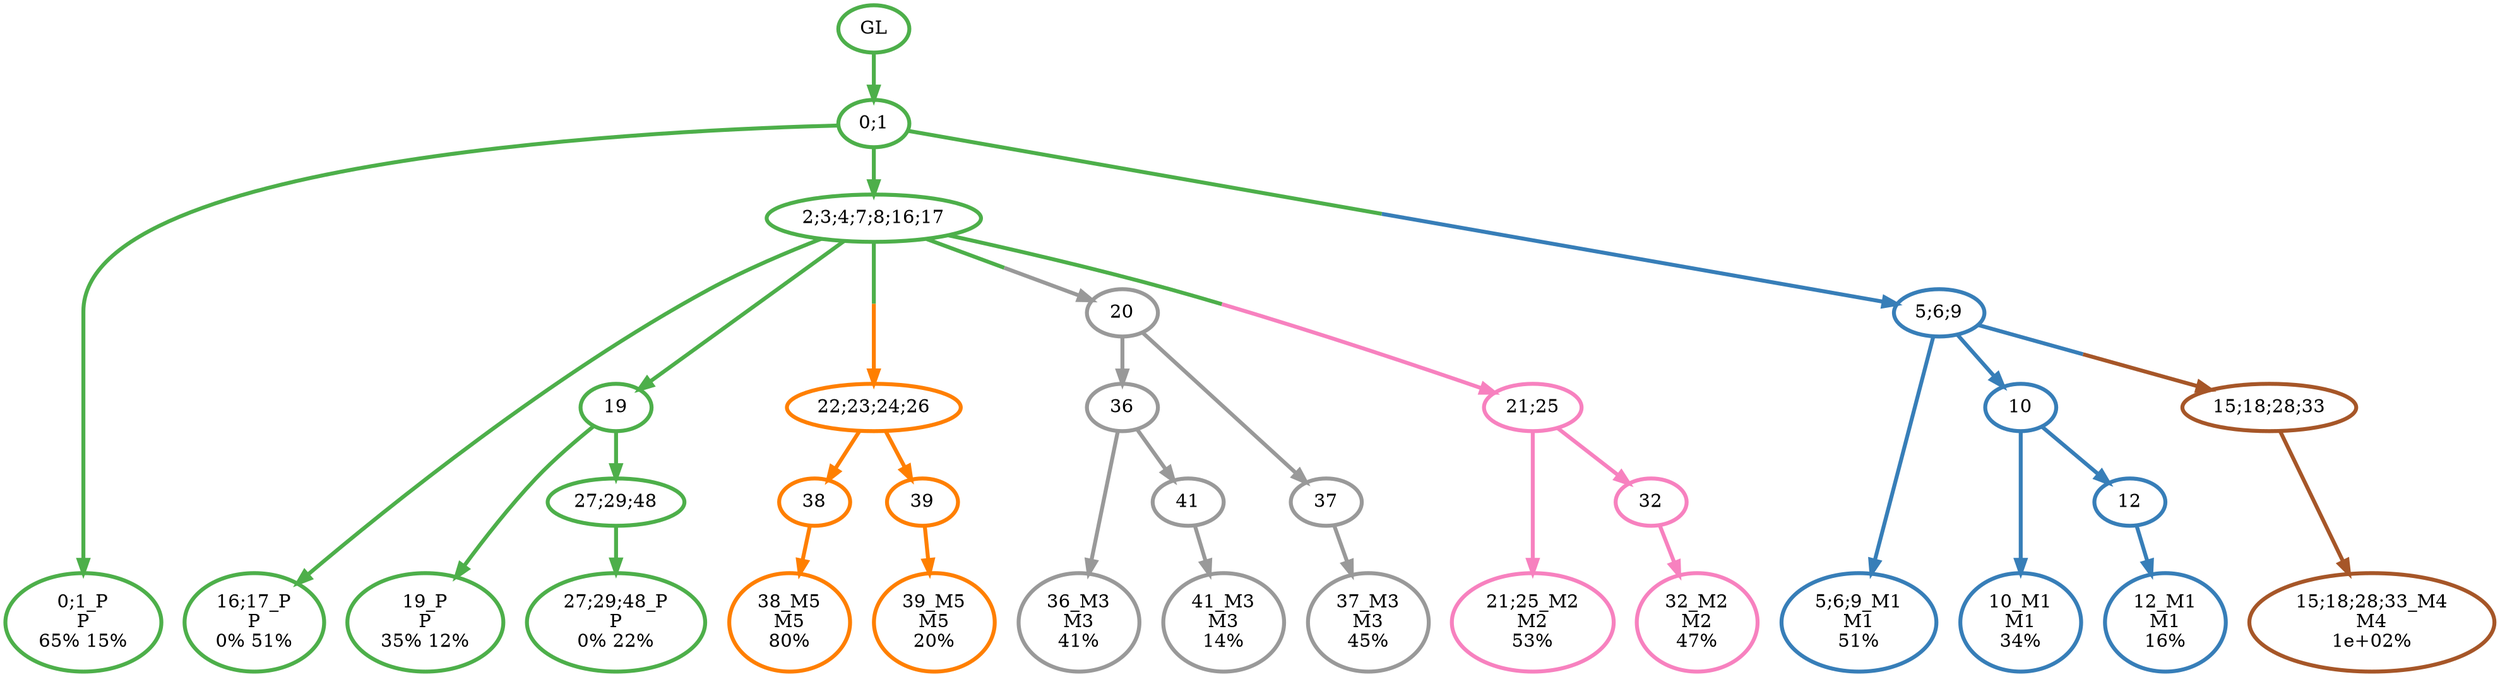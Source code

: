 digraph T {
	{
		rank=same
		30 [penwidth=3,colorscheme=set19,color=3,label="0;1_P\nP\n65% 15%"]
		28 [penwidth=3,colorscheme=set19,color=3,label="16;17_P\nP\n0% 51%"]
		26 [penwidth=3,colorscheme=set19,color=3,label="19_P\nP\n35% 12%"]
		24 [penwidth=3,colorscheme=set19,color=3,label="27;29;48_P\nP\n0% 22%"]
		23 [penwidth=3,colorscheme=set19,color=2,label="5;6;9_M1\nM1\n51%"]
		21 [penwidth=3,colorscheme=set19,color=2,label="10_M1\nM1\n34%"]
		19 [penwidth=3,colorscheme=set19,color=2,label="12_M1\nM1\n16%"]
		18 [penwidth=3,colorscheme=set19,color=8,label="21;25_M2\nM2\n53%"]
		16 [penwidth=3,colorscheme=set19,color=8,label="32_M2\nM2\n47%"]
		14 [penwidth=3,colorscheme=set19,color=9,label="36_M3\nM3\n41%"]
		12 [penwidth=3,colorscheme=set19,color=9,label="41_M3\nM3\n14%"]
		10 [penwidth=3,colorscheme=set19,color=9,label="37_M3\nM3\n45%"]
		9 [penwidth=3,colorscheme=set19,color=7,label="15;18;28;33_M4\nM4\n1e+02%"]
		7 [penwidth=3,colorscheme=set19,color=5,label="38_M5\nM5\n80%"]
		5 [penwidth=3,colorscheme=set19,color=5,label="39_M5\nM5\n20%"]
	}
	32 [penwidth=3,colorscheme=set19,color=3,label="GL"]
	31 [penwidth=3,colorscheme=set19,color=3,label="0;1"]
	29 [penwidth=3,colorscheme=set19,color=3,label="2;3;4;7;8;16;17"]
	27 [penwidth=3,colorscheme=set19,color=3,label="19"]
	25 [penwidth=3,colorscheme=set19,color=3,label="27;29;48"]
	22 [penwidth=3,colorscheme=set19,color=2,label="10"]
	20 [penwidth=3,colorscheme=set19,color=2,label="12"]
	17 [penwidth=3,colorscheme=set19,color=8,label="32"]
	15 [penwidth=3,colorscheme=set19,color=9,label="36"]
	13 [penwidth=3,colorscheme=set19,color=9,label="41"]
	11 [penwidth=3,colorscheme=set19,color=9,label="37"]
	8 [penwidth=3,colorscheme=set19,color=5,label="38"]
	6 [penwidth=3,colorscheme=set19,color=5,label="39"]
	4 [penwidth=3,colorscheme=set19,color=7,label="15;18;28;33"]
	3 [penwidth=3,colorscheme=set19,color=5,label="22;23;24;26"]
	2 [penwidth=3,colorscheme=set19,color=9,label="20"]
	1 [penwidth=3,colorscheme=set19,color=8,label="21;25"]
	0 [penwidth=3,colorscheme=set19,color=2,label="5;6;9"]
	32 -> 31 [penwidth=3,colorscheme=set19,color=3]
	31 -> 30 [penwidth=3,colorscheme=set19,color=3]
	31 -> 29 [penwidth=3,colorscheme=set19,color=3]
	31 -> 0 [penwidth=3,colorscheme=set19,color="3;0.5:2"]
	29 -> 28 [penwidth=3,colorscheme=set19,color=3]
	29 -> 27 [penwidth=3,colorscheme=set19,color=3]
	29 -> 3 [penwidth=3,colorscheme=set19,color="3;0.5:5"]
	29 -> 2 [penwidth=3,colorscheme=set19,color="3;0.5:9"]
	29 -> 1 [penwidth=3,colorscheme=set19,color="3;0.5:8"]
	27 -> 26 [penwidth=3,colorscheme=set19,color=3]
	27 -> 25 [penwidth=3,colorscheme=set19,color=3]
	25 -> 24 [penwidth=3,colorscheme=set19,color=3]
	22 -> 21 [penwidth=3,colorscheme=set19,color=2]
	22 -> 20 [penwidth=3,colorscheme=set19,color=2]
	20 -> 19 [penwidth=3,colorscheme=set19,color=2]
	17 -> 16 [penwidth=3,colorscheme=set19,color=8]
	15 -> 14 [penwidth=3,colorscheme=set19,color=9]
	15 -> 13 [penwidth=3,colorscheme=set19,color=9]
	13 -> 12 [penwidth=3,colorscheme=set19,color=9]
	11 -> 10 [penwidth=3,colorscheme=set19,color=9]
	8 -> 7 [penwidth=3,colorscheme=set19,color=5]
	6 -> 5 [penwidth=3,colorscheme=set19,color=5]
	4 -> 9 [penwidth=3,colorscheme=set19,color=7]
	3 -> 8 [penwidth=3,colorscheme=set19,color=5]
	3 -> 6 [penwidth=3,colorscheme=set19,color=5]
	2 -> 15 [penwidth=3,colorscheme=set19,color=9]
	2 -> 11 [penwidth=3,colorscheme=set19,color=9]
	1 -> 18 [penwidth=3,colorscheme=set19,color=8]
	1 -> 17 [penwidth=3,colorscheme=set19,color=8]
	0 -> 23 [penwidth=3,colorscheme=set19,color=2]
	0 -> 22 [penwidth=3,colorscheme=set19,color=2]
	0 -> 4 [penwidth=3,colorscheme=set19,color="2;0.5:7"]
}
